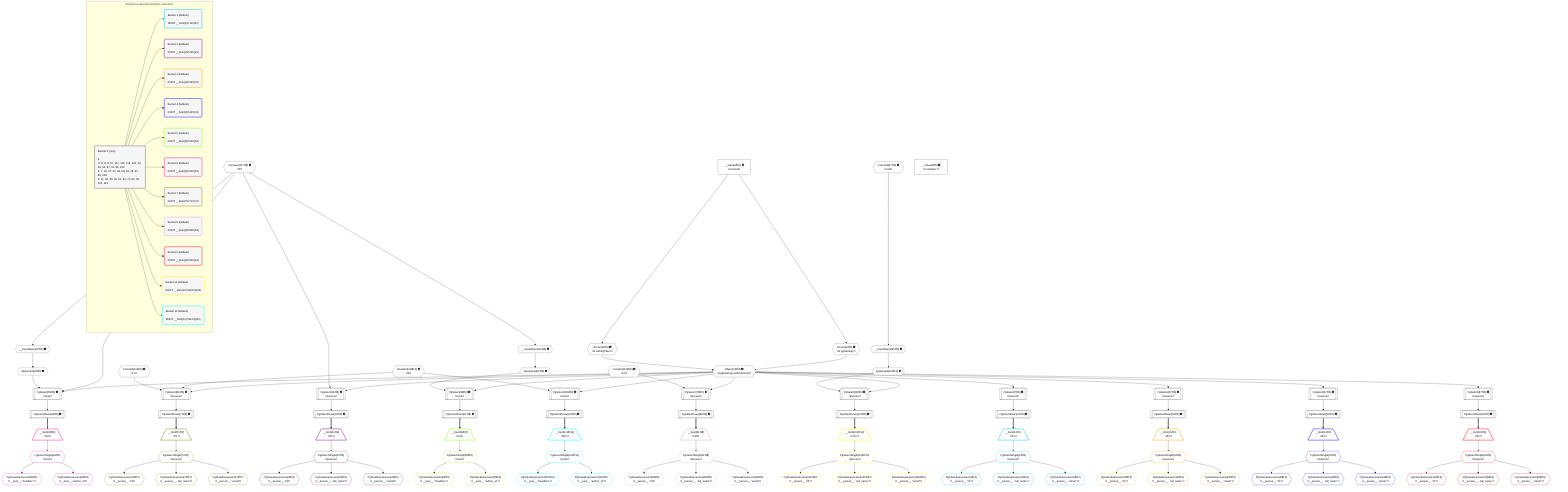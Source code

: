 %%{init: {'themeVariables': { 'fontSize': '12px'}}}%%
graph TD
    classDef path fill:#eee,stroke:#000,color:#000
    classDef plan fill:#fff,stroke-width:1px,color:#000
    classDef itemplan fill:#fff,stroke-width:2px,color:#000
    classDef unbatchedplan fill:#dff,stroke-width:1px,color:#000
    classDef sideeffectplan fill:#fcc,stroke-width:2px,color:#000
    classDef bucket fill:#f6f6f6,color:#000,stroke-width:2px,text-align:left


    %% plan dependencies
    PgSelect59[["PgSelect[59∈0] ➊<br />ᐸpostᐳ"]]:::plan
    Object10{{"Object[10∈0] ➊<br />ᐸ{pgSettings,withPgClient}ᐳ"}}:::plan
    Constant117{{"Constant[117∈0] ➊<br />ᐸ2ᐳ"}}:::plan
    ApplyInput61{{"ApplyInput[61∈0] ➊"}}:::plan
    Object10 & Constant117 & ApplyInput61 --> PgSelect59
    PgSelect69[["PgSelect[69∈0] ➊<br />ᐸpersonᐳ"]]:::plan
    Constant118{{"Constant[118∈0] ➊<br />ᐸ3ᐳ"}}:::plan
    Constant119{{"Constant[119∈0] ➊<br />ᐸ1ᐳ"}}:::plan
    Object10 & Constant118 & Constant119 --> PgSelect69
    Access8{{"Access[8∈0] ➊<br />ᐸ2.pgSettingsᐳ"}}:::plan
    Access9{{"Access[9∈0] ➊<br />ᐸ2.withPgClientᐳ"}}:::plan
    Access8 & Access9 --> Object10
    PgSelect18[["PgSelect[18∈0] ➊<br />ᐸpersonᐳ"]]:::plan
    Object10 & Constant117 --> PgSelect18
    __InputObject46{{"__InputObject[46∈0] ➊"}}:::plan
    Constant117 --> __InputObject46
    PgSelect48[["PgSelect[48∈0] ➊<br />ᐸpostᐳ"]]:::plan
    ApplyInput50{{"ApplyInput[50∈0] ➊"}}:::plan
    Object10 & ApplyInput50 --> PgSelect48
    __InputObject57{{"__InputObject[57∈0] ➊"}}:::plan
    Constant117 --> __InputObject57
    PgSelect78[["PgSelect[78∈0] ➊<br />ᐸpersonᐳ"]]:::plan
    Constant120{{"Constant[120∈0] ➊<br />ᐸ0ᐳ"}}:::plan
    Object10 & Constant120 --> PgSelect78
    __InputObject96{{"__InputObject[96∈0] ➊"}}:::plan
    Constant97{{"Constant[97∈0] ➊<br />ᐸnullᐳ"}}:::plan
    Constant97 --> __InputObject96
    PgSelect98[["PgSelect[98∈0] ➊<br />ᐸpersonᐳ"]]:::plan
    ApplyInput100{{"ApplyInput[100∈0] ➊"}}:::plan
    Object10 & ApplyInput100 --> PgSelect98
    PgSelect109[["PgSelect[109∈0] ➊<br />ᐸpostᐳ"]]:::plan
    Object10 & Constant118 --> PgSelect109
    PgSelect7[["PgSelect[7∈0] ➊<br />ᐸpersonᐳ"]]:::plan
    Object10 --> PgSelect7
    __Value2["__Value[2∈0] ➊<br />ᐸcontextᐳ"]:::plan
    __Value2 --> Access8
    __Value2 --> Access9
    PgSelectRows11[["PgSelectRows[11∈0] ➊"]]:::plan
    PgSelect7 --> PgSelectRows11
    PgSelectRows20[["PgSelectRows[20∈0] ➊"]]:::plan
    PgSelect18 --> PgSelectRows20
    PgSelect27[["PgSelect[27∈0] ➊<br />ᐸpersonᐳ"]]:::plan
    Object10 --> PgSelect27
    PgSelectRows30[["PgSelectRows[30∈0] ➊"]]:::plan
    PgSelect27 --> PgSelectRows30
    PgSelect37[["PgSelect[37∈0] ➊<br />ᐸpersonᐳ"]]:::plan
    Object10 --> PgSelect37
    PgSelectRows40[["PgSelectRows[40∈0] ➊"]]:::plan
    PgSelect37 --> PgSelectRows40
    __InputObject46 --> ApplyInput50
    PgSelectRows51[["PgSelectRows[51∈0] ➊"]]:::plan
    PgSelect48 --> PgSelectRows51
    __InputObject57 --> ApplyInput61
    PgSelectRows62[["PgSelectRows[62∈0] ➊"]]:::plan
    PgSelect59 --> PgSelectRows62
    PgSelectRows71[["PgSelectRows[71∈0] ➊"]]:::plan
    PgSelect69 --> PgSelectRows71
    PgSelectRows80[["PgSelectRows[80∈0] ➊"]]:::plan
    PgSelect78 --> PgSelectRows80
    PgSelect87[["PgSelect[87∈0] ➊<br />ᐸpersonᐳ"]]:::plan
    Object10 --> PgSelect87
    PgSelectRows90[["PgSelectRows[90∈0] ➊"]]:::plan
    PgSelect87 --> PgSelectRows90
    __InputObject96 --> ApplyInput100
    PgSelectRows101[["PgSelectRows[101∈0] ➊"]]:::plan
    PgSelect98 --> PgSelectRows101
    PgSelectRows112[["PgSelectRows[112∈0] ➊"]]:::plan
    PgSelect109 --> PgSelectRows112
    __Value4["__Value[4∈0] ➊<br />ᐸrootValueᐳ"]:::plan
    __Item12[/"__Item[12∈1]<br />ᐸ11ᐳ"\]:::itemplan
    PgSelectRows11 ==> __Item12
    PgSelectSingle13{{"PgSelectSingle[13∈1]<br />ᐸpersonᐳ"}}:::plan
    __Item12 --> PgSelectSingle13
    PgClassExpression14{{"PgClassExpression[14∈1]<br />ᐸ__person__.”id”ᐳ"}}:::plan
    PgSelectSingle13 --> PgClassExpression14
    PgClassExpression15{{"PgClassExpression[15∈1]<br />ᐸ__person__...full_name”ᐳ"}}:::plan
    PgSelectSingle13 --> PgClassExpression15
    PgClassExpression16{{"PgClassExpression[16∈1]<br />ᐸ__person__.”email”ᐳ"}}:::plan
    PgSelectSingle13 --> PgClassExpression16
    __Item21[/"__Item[21∈2]<br />ᐸ20ᐳ"\]:::itemplan
    PgSelectRows20 ==> __Item21
    PgSelectSingle22{{"PgSelectSingle[22∈2]<br />ᐸpersonᐳ"}}:::plan
    __Item21 --> PgSelectSingle22
    PgClassExpression23{{"PgClassExpression[23∈2]<br />ᐸ__person__.”id”ᐳ"}}:::plan
    PgSelectSingle22 --> PgClassExpression23
    PgClassExpression24{{"PgClassExpression[24∈2]<br />ᐸ__person__...full_name”ᐳ"}}:::plan
    PgSelectSingle22 --> PgClassExpression24
    PgClassExpression25{{"PgClassExpression[25∈2]<br />ᐸ__person__.”email”ᐳ"}}:::plan
    PgSelectSingle22 --> PgClassExpression25
    __Item31[/"__Item[31∈3]<br />ᐸ30ᐳ"\]:::itemplan
    PgSelectRows30 ==> __Item31
    PgSelectSingle32{{"PgSelectSingle[32∈3]<br />ᐸpersonᐳ"}}:::plan
    __Item31 --> PgSelectSingle32
    PgClassExpression33{{"PgClassExpression[33∈3]<br />ᐸ__person__.”id”ᐳ"}}:::plan
    PgSelectSingle32 --> PgClassExpression33
    PgClassExpression34{{"PgClassExpression[34∈3]<br />ᐸ__person__...full_name”ᐳ"}}:::plan
    PgSelectSingle32 --> PgClassExpression34
    PgClassExpression35{{"PgClassExpression[35∈3]<br />ᐸ__person__.”email”ᐳ"}}:::plan
    PgSelectSingle32 --> PgClassExpression35
    __Item41[/"__Item[41∈4]<br />ᐸ40ᐳ"\]:::itemplan
    PgSelectRows40 ==> __Item41
    PgSelectSingle42{{"PgSelectSingle[42∈4]<br />ᐸpersonᐳ"}}:::plan
    __Item41 --> PgSelectSingle42
    PgClassExpression43{{"PgClassExpression[43∈4]<br />ᐸ__person__.”id”ᐳ"}}:::plan
    PgSelectSingle42 --> PgClassExpression43
    PgClassExpression44{{"PgClassExpression[44∈4]<br />ᐸ__person__...full_name”ᐳ"}}:::plan
    PgSelectSingle42 --> PgClassExpression44
    PgClassExpression45{{"PgClassExpression[45∈4]<br />ᐸ__person__.”email”ᐳ"}}:::plan
    PgSelectSingle42 --> PgClassExpression45
    __Item52[/"__Item[52∈5]<br />ᐸ51ᐳ"\]:::itemplan
    PgSelectRows51 ==> __Item52
    PgSelectSingle53{{"PgSelectSingle[53∈5]<br />ᐸpostᐳ"}}:::plan
    __Item52 --> PgSelectSingle53
    PgClassExpression54{{"PgClassExpression[54∈5]<br />ᐸ__post__.”headline”ᐳ"}}:::plan
    PgSelectSingle53 --> PgClassExpression54
    PgClassExpression55{{"PgClassExpression[55∈5]<br />ᐸ__post__.”author_id”ᐳ"}}:::plan
    PgSelectSingle53 --> PgClassExpression55
    __Item63[/"__Item[63∈6]<br />ᐸ62ᐳ"\]:::itemplan
    PgSelectRows62 ==> __Item63
    PgSelectSingle64{{"PgSelectSingle[64∈6]<br />ᐸpostᐳ"}}:::plan
    __Item63 --> PgSelectSingle64
    PgClassExpression65{{"PgClassExpression[65∈6]<br />ᐸ__post__.”headline”ᐳ"}}:::plan
    PgSelectSingle64 --> PgClassExpression65
    PgClassExpression66{{"PgClassExpression[66∈6]<br />ᐸ__post__.”author_id”ᐳ"}}:::plan
    PgSelectSingle64 --> PgClassExpression66
    __Item72[/"__Item[72∈7]<br />ᐸ71ᐳ"\]:::itemplan
    PgSelectRows71 ==> __Item72
    PgSelectSingle73{{"PgSelectSingle[73∈7]<br />ᐸpersonᐳ"}}:::plan
    __Item72 --> PgSelectSingle73
    PgClassExpression74{{"PgClassExpression[74∈7]<br />ᐸ__person__.”id”ᐳ"}}:::plan
    PgSelectSingle73 --> PgClassExpression74
    PgClassExpression75{{"PgClassExpression[75∈7]<br />ᐸ__person__...full_name”ᐳ"}}:::plan
    PgSelectSingle73 --> PgClassExpression75
    PgClassExpression76{{"PgClassExpression[76∈7]<br />ᐸ__person__.”email”ᐳ"}}:::plan
    PgSelectSingle73 --> PgClassExpression76
    __Item81[/"__Item[81∈8]<br />ᐸ80ᐳ"\]:::itemplan
    PgSelectRows80 ==> __Item81
    PgSelectSingle82{{"PgSelectSingle[82∈8]<br />ᐸpersonᐳ"}}:::plan
    __Item81 --> PgSelectSingle82
    PgClassExpression83{{"PgClassExpression[83∈8]<br />ᐸ__person__.”id”ᐳ"}}:::plan
    PgSelectSingle82 --> PgClassExpression83
    PgClassExpression84{{"PgClassExpression[84∈8]<br />ᐸ__person__...full_name”ᐳ"}}:::plan
    PgSelectSingle82 --> PgClassExpression84
    PgClassExpression85{{"PgClassExpression[85∈8]<br />ᐸ__person__.”email”ᐳ"}}:::plan
    PgSelectSingle82 --> PgClassExpression85
    __Item91[/"__Item[91∈9]<br />ᐸ90ᐳ"\]:::itemplan
    PgSelectRows90 ==> __Item91
    PgSelectSingle92{{"PgSelectSingle[92∈9]<br />ᐸpersonᐳ"}}:::plan
    __Item91 --> PgSelectSingle92
    PgClassExpression93{{"PgClassExpression[93∈9]<br />ᐸ__person__.”id”ᐳ"}}:::plan
    PgSelectSingle92 --> PgClassExpression93
    PgClassExpression94{{"PgClassExpression[94∈9]<br />ᐸ__person__...full_name”ᐳ"}}:::plan
    PgSelectSingle92 --> PgClassExpression94
    PgClassExpression95{{"PgClassExpression[95∈9]<br />ᐸ__person__.”email”ᐳ"}}:::plan
    PgSelectSingle92 --> PgClassExpression95
    __Item102[/"__Item[102∈10]<br />ᐸ101ᐳ"\]:::itemplan
    PgSelectRows101 ==> __Item102
    PgSelectSingle103{{"PgSelectSingle[103∈10]<br />ᐸpersonᐳ"}}:::plan
    __Item102 --> PgSelectSingle103
    PgClassExpression104{{"PgClassExpression[104∈10]<br />ᐸ__person__.”id”ᐳ"}}:::plan
    PgSelectSingle103 --> PgClassExpression104
    PgClassExpression105{{"PgClassExpression[105∈10]<br />ᐸ__person__...full_name”ᐳ"}}:::plan
    PgSelectSingle103 --> PgClassExpression105
    PgClassExpression106{{"PgClassExpression[106∈10]<br />ᐸ__person__.”email”ᐳ"}}:::plan
    PgSelectSingle103 --> PgClassExpression106
    __Item113[/"__Item[113∈11]<br />ᐸ112ᐳ"\]:::itemplan
    PgSelectRows112 ==> __Item113
    PgSelectSingle114{{"PgSelectSingle[114∈11]<br />ᐸpostᐳ"}}:::plan
    __Item113 --> PgSelectSingle114
    PgClassExpression115{{"PgClassExpression[115∈11]<br />ᐸ__post__.”headline”ᐳ"}}:::plan
    PgSelectSingle114 --> PgClassExpression115
    PgClassExpression116{{"PgClassExpression[116∈11]<br />ᐸ__post__.”author_id”ᐳ"}}:::plan
    PgSelectSingle114 --> PgClassExpression116

    %% define steps

    subgraph "Buckets for queries/v4/simple-collections"
    Bucket0("Bucket 0 (root)<br /><br />1: <br />ᐳ: 6, 8, 9, 97, 117, 118, 119, 120, 10, 46, 50, 57, 61, 96, 100<br />2: 7, 18, 27, 37, 48, 59, 69, 78, 87, 98, 109<br />3: 11, 20, 30, 40, 51, 62, 71, 80, 90, 101, 112"):::bucket
    classDef bucket0 stroke:#696969
    class Bucket0,__Value2,__Value4,PgSelect7,Access8,Access9,Object10,PgSelectRows11,PgSelect18,PgSelectRows20,PgSelect27,PgSelectRows30,PgSelect37,PgSelectRows40,__InputObject46,PgSelect48,ApplyInput50,PgSelectRows51,__InputObject57,PgSelect59,ApplyInput61,PgSelectRows62,PgSelect69,PgSelectRows71,PgSelect78,PgSelectRows80,PgSelect87,PgSelectRows90,__InputObject96,Constant97,PgSelect98,ApplyInput100,PgSelectRows101,PgSelect109,PgSelectRows112,Constant117,Constant118,Constant119,Constant120 bucket0
    Bucket1("Bucket 1 (listItem)<br /><br />ROOT __Item{1}ᐸ11ᐳ[12]"):::bucket
    classDef bucket1 stroke:#00bfff
    class Bucket1,__Item12,PgSelectSingle13,PgClassExpression14,PgClassExpression15,PgClassExpression16 bucket1
    Bucket2("Bucket 2 (listItem)<br /><br />ROOT __Item{2}ᐸ20ᐳ[21]"):::bucket
    classDef bucket2 stroke:#7f007f
    class Bucket2,__Item21,PgSelectSingle22,PgClassExpression23,PgClassExpression24,PgClassExpression25 bucket2
    Bucket3("Bucket 3 (listItem)<br /><br />ROOT __Item{3}ᐸ30ᐳ[31]"):::bucket
    classDef bucket3 stroke:#ffa500
    class Bucket3,__Item31,PgSelectSingle32,PgClassExpression33,PgClassExpression34,PgClassExpression35 bucket3
    Bucket4("Bucket 4 (listItem)<br /><br />ROOT __Item{4}ᐸ40ᐳ[41]"):::bucket
    classDef bucket4 stroke:#0000ff
    class Bucket4,__Item41,PgSelectSingle42,PgClassExpression43,PgClassExpression44,PgClassExpression45 bucket4
    Bucket5("Bucket 5 (listItem)<br /><br />ROOT __Item{5}ᐸ51ᐳ[52]"):::bucket
    classDef bucket5 stroke:#7fff00
    class Bucket5,__Item52,PgSelectSingle53,PgClassExpression54,PgClassExpression55 bucket5
    Bucket6("Bucket 6 (listItem)<br /><br />ROOT __Item{6}ᐸ62ᐳ[63]"):::bucket
    classDef bucket6 stroke:#ff1493
    class Bucket6,__Item63,PgSelectSingle64,PgClassExpression65,PgClassExpression66 bucket6
    Bucket7("Bucket 7 (listItem)<br /><br />ROOT __Item{7}ᐸ71ᐳ[72]"):::bucket
    classDef bucket7 stroke:#808000
    class Bucket7,__Item72,PgSelectSingle73,PgClassExpression74,PgClassExpression75,PgClassExpression76 bucket7
    Bucket8("Bucket 8 (listItem)<br /><br />ROOT __Item{8}ᐸ80ᐳ[81]"):::bucket
    classDef bucket8 stroke:#dda0dd
    class Bucket8,__Item81,PgSelectSingle82,PgClassExpression83,PgClassExpression84,PgClassExpression85 bucket8
    Bucket9("Bucket 9 (listItem)<br /><br />ROOT __Item{9}ᐸ90ᐳ[91]"):::bucket
    classDef bucket9 stroke:#ff0000
    class Bucket9,__Item91,PgSelectSingle92,PgClassExpression93,PgClassExpression94,PgClassExpression95 bucket9
    Bucket10("Bucket 10 (listItem)<br /><br />ROOT __Item{10}ᐸ101ᐳ[102]"):::bucket
    classDef bucket10 stroke:#ffff00
    class Bucket10,__Item102,PgSelectSingle103,PgClassExpression104,PgClassExpression105,PgClassExpression106 bucket10
    Bucket11("Bucket 11 (listItem)<br /><br />ROOT __Item{11}ᐸ112ᐳ[113]"):::bucket
    classDef bucket11 stroke:#00ffff
    class Bucket11,__Item113,PgSelectSingle114,PgClassExpression115,PgClassExpression116 bucket11
    Bucket0 --> Bucket1 & Bucket2 & Bucket3 & Bucket4 & Bucket5 & Bucket6 & Bucket7 & Bucket8 & Bucket9 & Bucket10 & Bucket11
    end